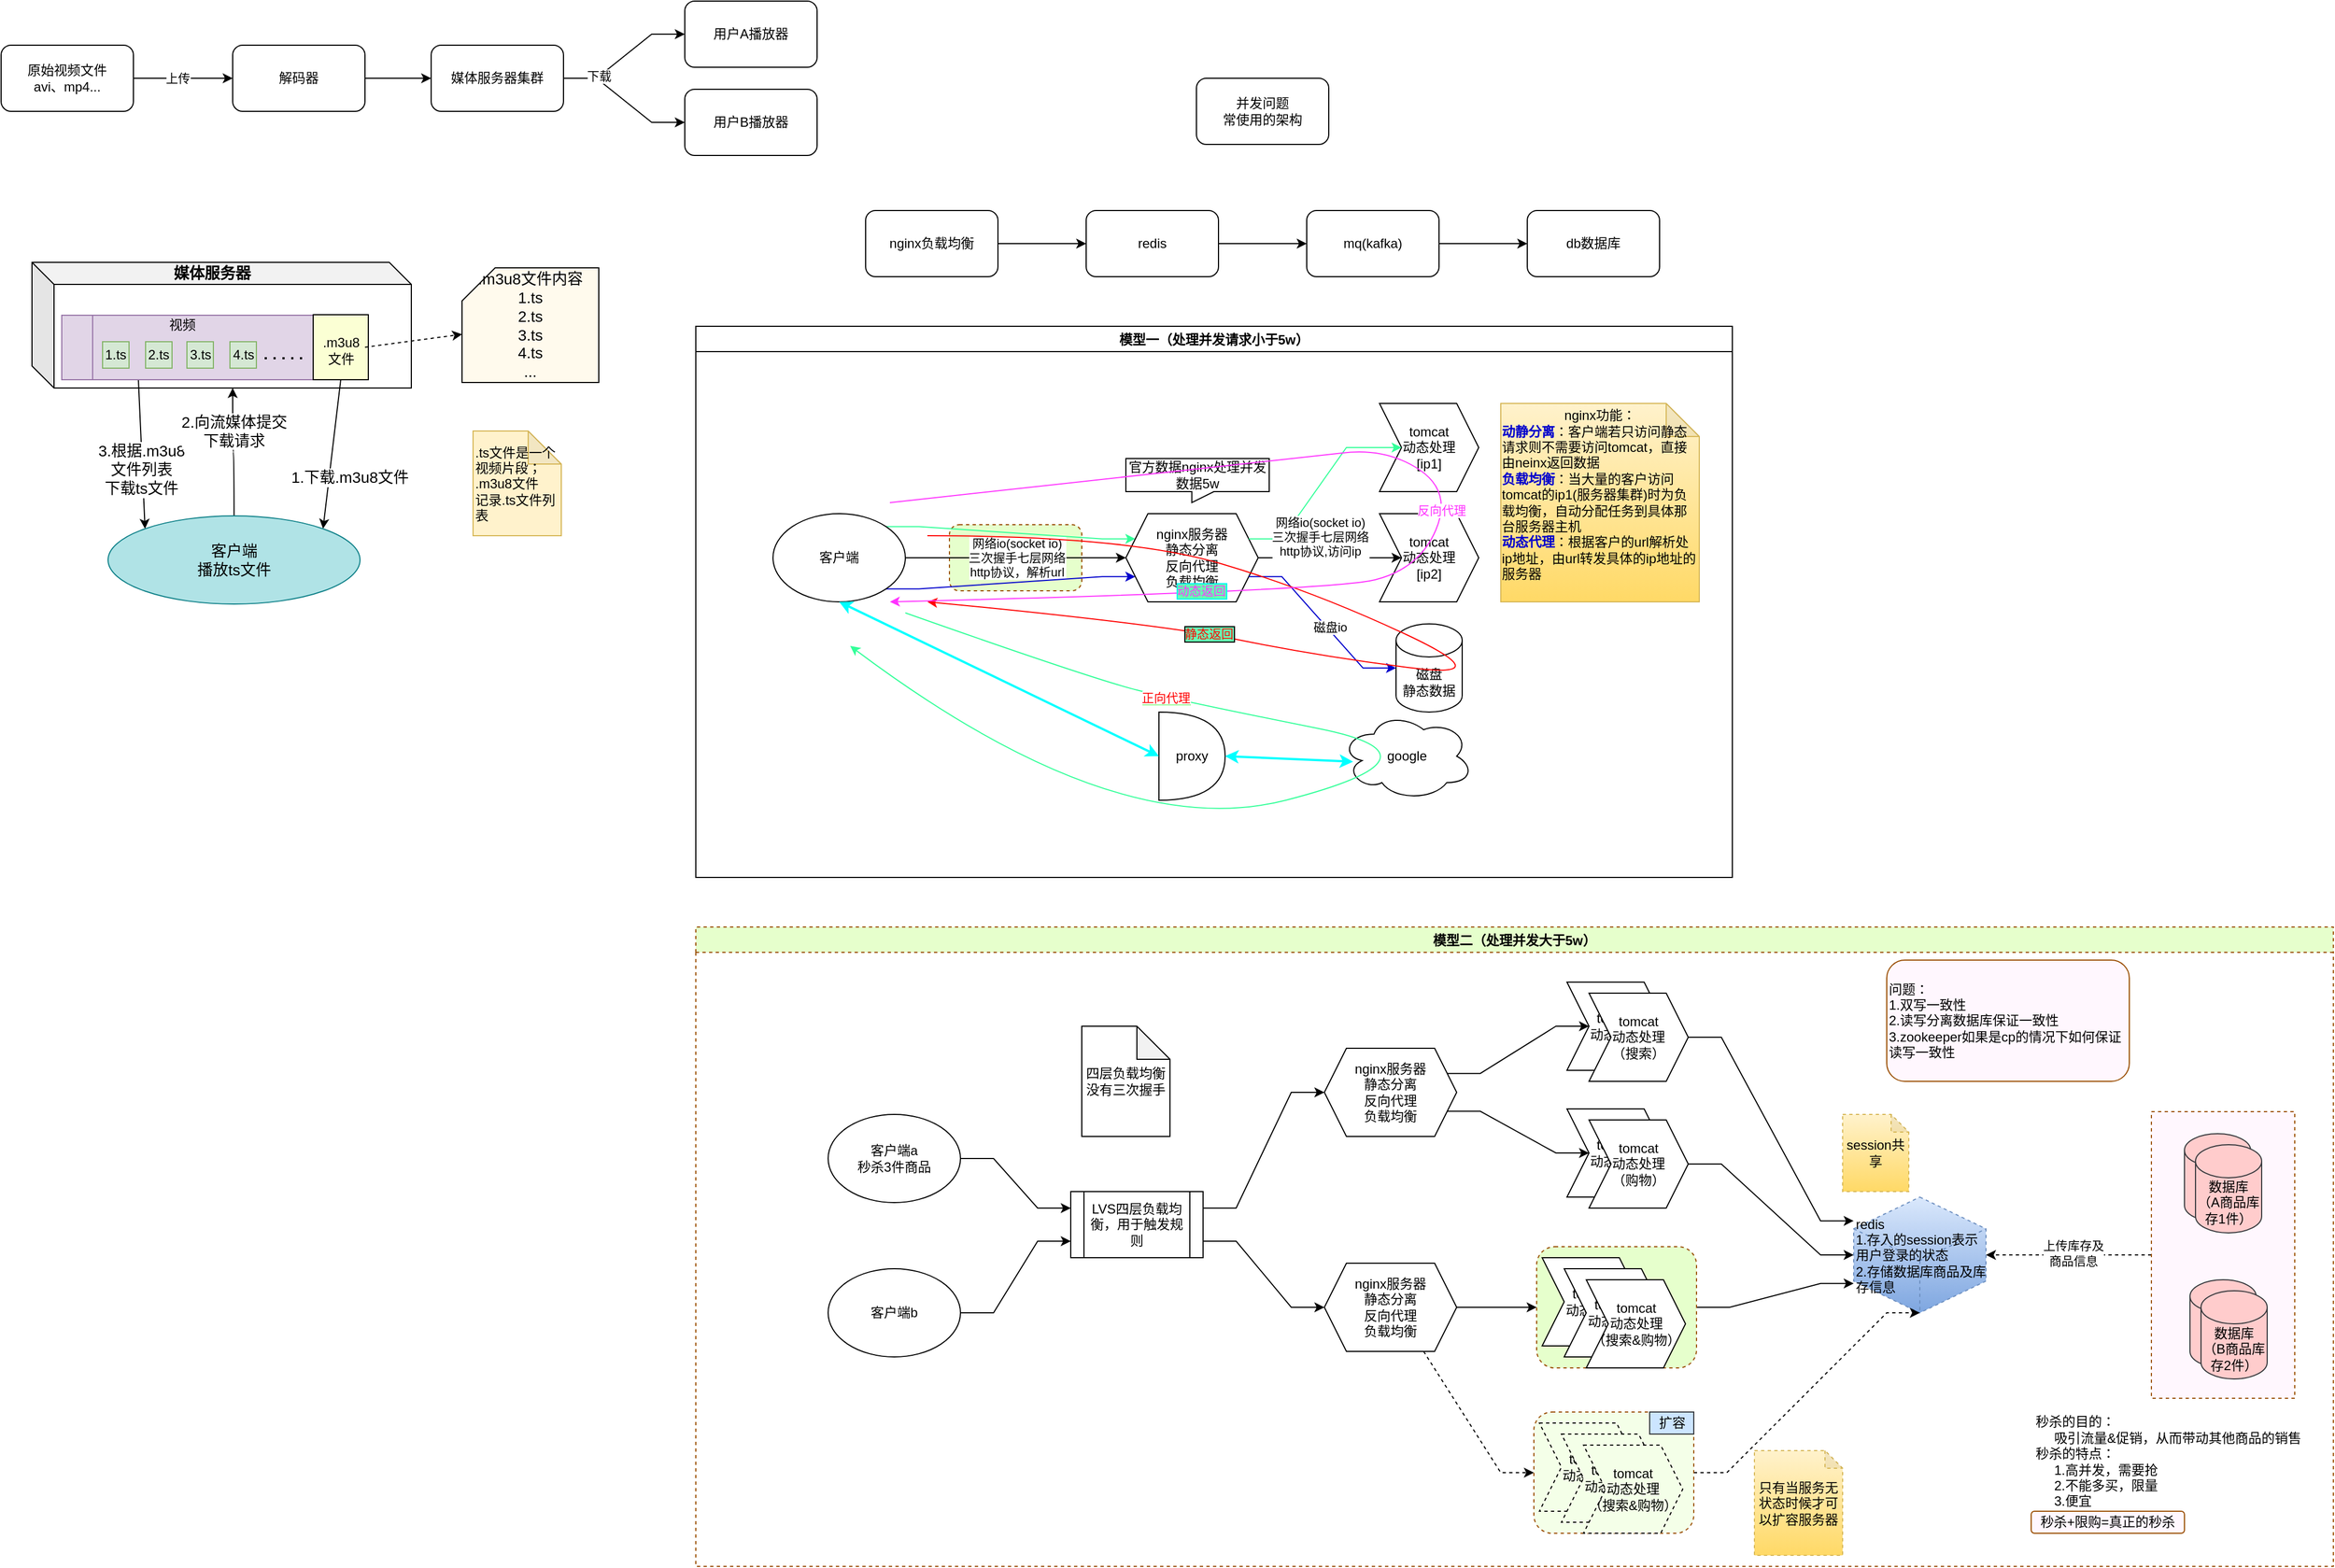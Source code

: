 <mxfile version="14.9.5" type="github">
  <diagram id="76rNVgISqCWRjO_PS396" name="第 1 页">
    <mxGraphModel dx="2187" dy="811" grid="0" gridSize="10" guides="1" tooltips="1" connect="1" arrows="1" fold="1" page="1" pageScale="1" pageWidth="827" pageHeight="1169" math="0" shadow="0">
      <root>
        <mxCell id="0" />
        <mxCell id="1" parent="0" />
        <mxCell id="jI8YVkaUWHWYVohM32WI-16" value="" style="shape=cube;whiteSpace=wrap;html=1;boundedLbl=1;backgroundOutline=1;darkOpacity=0.05;darkOpacity2=0.1;" vertex="1" parent="1">
          <mxGeometry x="-762" y="277" width="344" height="114" as="geometry" />
        </mxCell>
        <mxCell id="jI8YVkaUWHWYVohM32WI-37" style="rounded=0;orthogonalLoop=1;jettySize=auto;html=1;exitX=0.25;exitY=1;exitDx=0;exitDy=0;entryX=0;entryY=0;entryDx=0;entryDy=0;fontSize=14;" edge="1" parent="1" source="jI8YVkaUWHWYVohM32WI-17" target="jI8YVkaUWHWYVohM32WI-31">
          <mxGeometry relative="1" as="geometry" />
        </mxCell>
        <mxCell id="jI8YVkaUWHWYVohM32WI-40" value="3.根据.m3u8&lt;div&gt;文件列表&lt;/div&gt;&lt;div&gt;下载ts文件&lt;/div&gt;" style="edgeLabel;html=1;align=center;verticalAlign=middle;resizable=0;points=[];fontSize=14;" vertex="1" connectable="0" parent="jI8YVkaUWHWYVohM32WI-37">
          <mxGeometry x="-0.281" y="2" relative="1" as="geometry">
            <mxPoint x="-2" y="33" as="offset" />
          </mxGeometry>
        </mxCell>
        <mxCell id="jI8YVkaUWHWYVohM32WI-17" value="" style="shape=process;whiteSpace=wrap;html=1;backgroundOutline=1;fillColor=#e1d5e7;strokeColor=#9673a6;" vertex="1" parent="1">
          <mxGeometry x="-735" y="325" width="278" height="58.5" as="geometry" />
        </mxCell>
        <mxCell id="X4f5I5SqVCt4vAeTWYcf-83" value="模型二（处理并发大于5w）" style="swimlane;dashed=1;labelBackgroundColor=none;fontColor=#000000;strokeColor=#994C00;fillColor=#E6FFCC;" parent="1" vertex="1">
          <mxGeometry x="-160" y="880" width="1485" height="580" as="geometry">
            <mxRectangle x="-160" y="870" width="130" height="23" as="alternateBounds" />
          </mxGeometry>
        </mxCell>
        <mxCell id="X4f5I5SqVCt4vAeTWYcf-125" style="edgeStyle=entityRelationEdgeStyle;rounded=0;orthogonalLoop=1;jettySize=auto;html=1;exitX=0;exitY=0.5;exitDx=0;exitDy=0;entryX=1;entryY=0.5;entryDx=0;entryDy=0;entryPerimeter=0;dashed=1;labelBackgroundColor=none;fontColor=#000000;strokeColor=#000000;strokeWidth=1;" parent="X4f5I5SqVCt4vAeTWYcf-83" source="X4f5I5SqVCt4vAeTWYcf-123" target="X4f5I5SqVCt4vAeTWYcf-104" edge="1">
          <mxGeometry relative="1" as="geometry" />
        </mxCell>
        <mxCell id="X4f5I5SqVCt4vAeTWYcf-126" value="&lt;div&gt;上传库存及&lt;/div&gt;&lt;div&gt;商品信息&lt;/div&gt;" style="edgeLabel;html=1;align=center;verticalAlign=middle;resizable=0;points=[];fontColor=#000000;" parent="X4f5I5SqVCt4vAeTWYcf-125" vertex="1" connectable="0">
          <mxGeometry x="0.192" y="-1" relative="1" as="geometry">
            <mxPoint x="18" y="-1" as="offset" />
          </mxGeometry>
        </mxCell>
        <mxCell id="X4f5I5SqVCt4vAeTWYcf-123" value="" style="rounded=0;whiteSpace=wrap;html=1;dashed=1;labelBackgroundColor=none;fontColor=#000000;strokeColor=#994C00;fillColor=#FFF7FE;" parent="X4f5I5SqVCt4vAeTWYcf-83" vertex="1">
          <mxGeometry x="1320" y="167.5" width="130" height="260" as="geometry" />
        </mxCell>
        <mxCell id="X4f5I5SqVCt4vAeTWYcf-107" style="edgeStyle=entityRelationEdgeStyle;rounded=0;orthogonalLoop=1;jettySize=auto;html=1;exitX=1;exitY=0.5;exitDx=0;exitDy=0;entryX=0;entryY=0;entryDx=0;entryDy=78.393;entryPerimeter=0;labelBackgroundColor=none;fontColor=#000000;strokeColor=#000000;strokeWidth=1;" parent="X4f5I5SqVCt4vAeTWYcf-83" source="X4f5I5SqVCt4vAeTWYcf-101" target="X4f5I5SqVCt4vAeTWYcf-104" edge="1">
          <mxGeometry relative="1" as="geometry" />
        </mxCell>
        <mxCell id="X4f5I5SqVCt4vAeTWYcf-101" value="" style="rounded=1;whiteSpace=wrap;html=1;dashed=1;labelBackgroundColor=none;fontColor=#000000;strokeColor=#994C00;fillColor=#E6FFCC;" parent="X4f5I5SqVCt4vAeTWYcf-83" vertex="1">
          <mxGeometry x="762.5" y="290" width="145" height="110" as="geometry" />
        </mxCell>
        <mxCell id="X4f5I5SqVCt4vAeTWYcf-9" value="&lt;div&gt;客户端a&lt;br&gt;&lt;/div&gt;&lt;div&gt;秒杀3件商品&lt;br&gt;&lt;/div&gt;" style="ellipse;whiteSpace=wrap;html=1;" parent="X4f5I5SqVCt4vAeTWYcf-83" vertex="1">
          <mxGeometry x="120" y="170" width="120" height="80" as="geometry" />
        </mxCell>
        <mxCell id="X4f5I5SqVCt4vAeTWYcf-95" style="edgeStyle=entityRelationEdgeStyle;rounded=0;orthogonalLoop=1;jettySize=auto;html=1;exitX=1;exitY=0.75;exitDx=0;exitDy=0;entryX=0;entryY=0.5;entryDx=0;entryDy=0;labelBackgroundColor=none;fontColor=#000000;strokeColor=#000000;strokeWidth=1;" parent="X4f5I5SqVCt4vAeTWYcf-83" source="X4f5I5SqVCt4vAeTWYcf-11" target="X4f5I5SqVCt4vAeTWYcf-92" edge="1">
          <mxGeometry relative="1" as="geometry" />
        </mxCell>
        <mxCell id="X4f5I5SqVCt4vAeTWYcf-11" value="&lt;div&gt;nginx服务器&lt;br&gt;&lt;/div&gt;&lt;div&gt;静态分离&lt;/div&gt;&lt;div&gt;反向代理&lt;/div&gt;&lt;div&gt;负载均衡&lt;br&gt;&lt;/div&gt;" style="shape=hexagon;perimeter=hexagonPerimeter2;whiteSpace=wrap;html=1;fixedSize=1;" parent="X4f5I5SqVCt4vAeTWYcf-83" vertex="1">
          <mxGeometry x="570" y="110" width="120" height="80" as="geometry" />
        </mxCell>
        <mxCell id="X4f5I5SqVCt4vAeTWYcf-20" style="edgeStyle=entityRelationEdgeStyle;rounded=0;orthogonalLoop=1;jettySize=auto;html=1;exitX=1;exitY=0.25;exitDx=0;exitDy=0;entryX=0;entryY=0.5;entryDx=0;entryDy=0;" parent="X4f5I5SqVCt4vAeTWYcf-83" source="X4f5I5SqVCt4vAeTWYcf-13" target="X4f5I5SqVCt4vAeTWYcf-11" edge="1">
          <mxGeometry relative="1" as="geometry" />
        </mxCell>
        <mxCell id="X4f5I5SqVCt4vAeTWYcf-13" value="LVS四层负载均衡，用于触发规则" style="shape=process;whiteSpace=wrap;html=1;backgroundOutline=1;" parent="X4f5I5SqVCt4vAeTWYcf-83" vertex="1">
          <mxGeometry x="340" y="240" width="120" height="60" as="geometry" />
        </mxCell>
        <mxCell id="X4f5I5SqVCt4vAeTWYcf-18" style="edgeStyle=entityRelationEdgeStyle;rounded=0;orthogonalLoop=1;jettySize=auto;html=1;exitX=1;exitY=0.5;exitDx=0;exitDy=0;entryX=0;entryY=0.25;entryDx=0;entryDy=0;" parent="X4f5I5SqVCt4vAeTWYcf-83" source="X4f5I5SqVCt4vAeTWYcf-9" target="X4f5I5SqVCt4vAeTWYcf-13" edge="1">
          <mxGeometry relative="1" as="geometry" />
        </mxCell>
        <mxCell id="X4f5I5SqVCt4vAeTWYcf-103" value="" style="edgeStyle=entityRelationEdgeStyle;rounded=0;orthogonalLoop=1;jettySize=auto;html=1;labelBackgroundColor=none;fontColor=#000000;strokeColor=#000000;strokeWidth=1;entryX=0;entryY=0.5;entryDx=0;entryDy=0;" parent="X4f5I5SqVCt4vAeTWYcf-83" source="X4f5I5SqVCt4vAeTWYcf-15" target="X4f5I5SqVCt4vAeTWYcf-101" edge="1">
          <mxGeometry relative="1" as="geometry" />
        </mxCell>
        <mxCell id="X4f5I5SqVCt4vAeTWYcf-113" style="edgeStyle=entityRelationEdgeStyle;rounded=0;orthogonalLoop=1;jettySize=auto;html=1;exitX=0.5;exitY=1;exitDx=0;exitDy=0;entryX=0;entryY=0.5;entryDx=0;entryDy=0;labelBackgroundColor=none;fontColor=#000000;strokeColor=#000000;strokeWidth=1;dashed=1;" parent="X4f5I5SqVCt4vAeTWYcf-83" source="X4f5I5SqVCt4vAeTWYcf-15" target="X4f5I5SqVCt4vAeTWYcf-109" edge="1">
          <mxGeometry relative="1" as="geometry" />
        </mxCell>
        <mxCell id="X4f5I5SqVCt4vAeTWYcf-15" value="&lt;div&gt;nginx服务器&lt;br&gt;&lt;/div&gt;&lt;div&gt;静态分离&lt;/div&gt;&lt;div&gt;反向代理&lt;/div&gt;负载均衡" style="shape=hexagon;perimeter=hexagonPerimeter2;whiteSpace=wrap;html=1;fixedSize=1;" parent="X4f5I5SqVCt4vAeTWYcf-83" vertex="1">
          <mxGeometry x="570" y="305" width="120" height="80" as="geometry" />
        </mxCell>
        <mxCell id="X4f5I5SqVCt4vAeTWYcf-22" style="edgeStyle=entityRelationEdgeStyle;rounded=0;orthogonalLoop=1;jettySize=auto;html=1;exitX=1;exitY=0.75;exitDx=0;exitDy=0;entryX=0;entryY=0.5;entryDx=0;entryDy=0;" parent="X4f5I5SqVCt4vAeTWYcf-83" source="X4f5I5SqVCt4vAeTWYcf-13" target="X4f5I5SqVCt4vAeTWYcf-15" edge="1">
          <mxGeometry relative="1" as="geometry" />
        </mxCell>
        <mxCell id="X4f5I5SqVCt4vAeTWYcf-19" style="edgeStyle=entityRelationEdgeStyle;rounded=0;orthogonalLoop=1;jettySize=auto;html=1;exitX=1;exitY=0.5;exitDx=0;exitDy=0;entryX=0;entryY=0.75;entryDx=0;entryDy=0;" parent="X4f5I5SqVCt4vAeTWYcf-83" source="X4f5I5SqVCt4vAeTWYcf-16" target="X4f5I5SqVCt4vAeTWYcf-13" edge="1">
          <mxGeometry relative="1" as="geometry" />
        </mxCell>
        <mxCell id="X4f5I5SqVCt4vAeTWYcf-16" value="&lt;div&gt;客户端b&lt;/div&gt;" style="ellipse;whiteSpace=wrap;html=1;" parent="X4f5I5SqVCt4vAeTWYcf-83" vertex="1">
          <mxGeometry x="120" y="310" width="120" height="80" as="geometry" />
        </mxCell>
        <mxCell id="X4f5I5SqVCt4vAeTWYcf-23" value="四层负载均衡没有三次握手" style="shape=note;whiteSpace=wrap;html=1;backgroundOutline=1;darkOpacity=0.05;" parent="X4f5I5SqVCt4vAeTWYcf-83" vertex="1">
          <mxGeometry x="350" y="90" width="80" height="100" as="geometry" />
        </mxCell>
        <mxCell id="X4f5I5SqVCt4vAeTWYcf-24" value="&lt;div&gt;tomcat&lt;/div&gt;&lt;div&gt;动态处理&lt;/div&gt;" style="shape=step;perimeter=stepPerimeter;whiteSpace=wrap;html=1;fixedSize=1;" parent="X4f5I5SqVCt4vAeTWYcf-83" vertex="1">
          <mxGeometry x="790" y="50" width="90" height="80" as="geometry" />
        </mxCell>
        <mxCell id="X4f5I5SqVCt4vAeTWYcf-105" style="edgeStyle=entityRelationEdgeStyle;rounded=0;orthogonalLoop=1;jettySize=auto;html=1;exitX=1;exitY=0.5;exitDx=0;exitDy=0;entryX=0;entryY=0;entryDx=0;entryDy=21.607;entryPerimeter=0;labelBackgroundColor=none;fontColor=#000000;strokeColor=#000000;strokeWidth=1;" parent="X4f5I5SqVCt4vAeTWYcf-83" source="X4f5I5SqVCt4vAeTWYcf-84" target="X4f5I5SqVCt4vAeTWYcf-104" edge="1">
          <mxGeometry relative="1" as="geometry" />
        </mxCell>
        <mxCell id="X4f5I5SqVCt4vAeTWYcf-84" value="&lt;div&gt;tomcat&lt;/div&gt;&lt;div&gt;动态处理&lt;/div&gt;&lt;div&gt;（搜索）&lt;br&gt;&lt;/div&gt;" style="shape=step;perimeter=stepPerimeter;whiteSpace=wrap;html=1;fixedSize=1;" parent="X4f5I5SqVCt4vAeTWYcf-83" vertex="1">
          <mxGeometry x="810" y="60" width="90" height="80" as="geometry" />
        </mxCell>
        <mxCell id="X4f5I5SqVCt4vAeTWYcf-89" value="&lt;div&gt;tomcat&lt;/div&gt;&lt;div&gt;动态处理&lt;/div&gt;" style="shape=step;perimeter=stepPerimeter;whiteSpace=wrap;html=1;fixedSize=1;" parent="X4f5I5SqVCt4vAeTWYcf-83" vertex="1">
          <mxGeometry x="767.5" y="300" width="90" height="80" as="geometry" />
        </mxCell>
        <mxCell id="X4f5I5SqVCt4vAeTWYcf-90" value="&lt;div&gt;tomcat&lt;/div&gt;&lt;div&gt;动态处理&lt;/div&gt;" style="shape=step;perimeter=stepPerimeter;whiteSpace=wrap;html=1;fixedSize=1;" parent="X4f5I5SqVCt4vAeTWYcf-83" vertex="1">
          <mxGeometry x="787.5" y="310" width="90" height="80" as="geometry" />
        </mxCell>
        <mxCell id="X4f5I5SqVCt4vAeTWYcf-91" value="&lt;div&gt;tomcat&lt;/div&gt;&lt;div&gt;动态处理&lt;/div&gt;（搜索&amp;amp;购物）" style="shape=step;perimeter=stepPerimeter;whiteSpace=wrap;html=1;fixedSize=1;" parent="X4f5I5SqVCt4vAeTWYcf-83" vertex="1">
          <mxGeometry x="807.5" y="320" width="90" height="80" as="geometry" />
        </mxCell>
        <mxCell id="X4f5I5SqVCt4vAeTWYcf-92" value="&lt;div&gt;tomcat&lt;/div&gt;&lt;div&gt;动态处理&lt;/div&gt;" style="shape=step;perimeter=stepPerimeter;whiteSpace=wrap;html=1;fixedSize=1;" parent="X4f5I5SqVCt4vAeTWYcf-83" vertex="1">
          <mxGeometry x="790" y="165" width="90" height="80" as="geometry" />
        </mxCell>
        <mxCell id="X4f5I5SqVCt4vAeTWYcf-106" style="edgeStyle=entityRelationEdgeStyle;rounded=0;orthogonalLoop=1;jettySize=auto;html=1;exitX=1;exitY=0.5;exitDx=0;exitDy=0;entryX=0;entryY=0.5;entryDx=0;entryDy=0;entryPerimeter=0;labelBackgroundColor=none;fontColor=#000000;strokeColor=#000000;strokeWidth=1;" parent="X4f5I5SqVCt4vAeTWYcf-83" source="X4f5I5SqVCt4vAeTWYcf-93" target="X4f5I5SqVCt4vAeTWYcf-104" edge="1">
          <mxGeometry relative="1" as="geometry" />
        </mxCell>
        <mxCell id="X4f5I5SqVCt4vAeTWYcf-93" value="&lt;div&gt;tomcat&lt;/div&gt;&lt;div&gt;动态处理&lt;/div&gt;&lt;div&gt;（购物）&lt;br&gt;&lt;/div&gt;" style="shape=step;perimeter=stepPerimeter;whiteSpace=wrap;html=1;fixedSize=1;" parent="X4f5I5SqVCt4vAeTWYcf-83" vertex="1">
          <mxGeometry x="810" y="175" width="90" height="80" as="geometry" />
        </mxCell>
        <mxCell id="X4f5I5SqVCt4vAeTWYcf-94" style="edgeStyle=entityRelationEdgeStyle;rounded=0;orthogonalLoop=1;jettySize=auto;html=1;exitX=1;exitY=0.25;exitDx=0;exitDy=0;labelBackgroundColor=none;fontColor=#000000;strokeColor=#000000;strokeWidth=1;entryX=0;entryY=0.5;entryDx=0;entryDy=0;" parent="X4f5I5SqVCt4vAeTWYcf-83" source="X4f5I5SqVCt4vAeTWYcf-11" target="X4f5I5SqVCt4vAeTWYcf-24" edge="1">
          <mxGeometry relative="1" as="geometry">
            <mxPoint x="730" y="100" as="targetPoint" />
          </mxGeometry>
        </mxCell>
        <mxCell id="X4f5I5SqVCt4vAeTWYcf-104" value="&lt;div align=&quot;left&quot;&gt;redis&lt;/div&gt;&lt;div align=&quot;left&quot;&gt;1.存入的session表示用户登录的状态&lt;/div&gt;&lt;div align=&quot;left&quot;&gt;2.存储数据库商品及库存信息&lt;br&gt;&lt;/div&gt;" style="html=1;whiteSpace=wrap;shape=isoCube2;backgroundOutline=1;isoAngle=15;dashed=1;labelBackgroundColor=none;strokeColor=#6c8ebf;fillColor=#dae8fc;gradientColor=#7ea6e0;align=left;" parent="X4f5I5SqVCt4vAeTWYcf-83" vertex="1">
          <mxGeometry x="1050" y="245" width="120" height="105" as="geometry" />
        </mxCell>
        <mxCell id="X4f5I5SqVCt4vAeTWYcf-108" value="session共享" style="shape=note;whiteSpace=wrap;html=1;backgroundOutline=1;darkOpacity=0.05;dashed=1;labelBackgroundColor=none;strokeColor=#d6b656;fillColor=#fff2cc;gradientColor=#ffd966;size=16;" parent="X4f5I5SqVCt4vAeTWYcf-83" vertex="1">
          <mxGeometry x="1040" y="170" width="60" height="70" as="geometry" />
        </mxCell>
        <mxCell id="X4f5I5SqVCt4vAeTWYcf-114" style="edgeStyle=entityRelationEdgeStyle;rounded=0;orthogonalLoop=1;jettySize=auto;html=1;exitX=1;exitY=0.5;exitDx=0;exitDy=0;entryX=0.5;entryY=1;entryDx=0;entryDy=0;entryPerimeter=0;dashed=1;labelBackgroundColor=none;fontColor=#000000;strokeColor=#000000;strokeWidth=1;" parent="X4f5I5SqVCt4vAeTWYcf-83" source="X4f5I5SqVCt4vAeTWYcf-109" target="X4f5I5SqVCt4vAeTWYcf-104" edge="1">
          <mxGeometry relative="1" as="geometry" />
        </mxCell>
        <mxCell id="X4f5I5SqVCt4vAeTWYcf-109" value="" style="rounded=1;whiteSpace=wrap;html=1;dashed=1;labelBackgroundColor=none;fontColor=#000000;strokeColor=#994C00;fillColor=#F4FFE8;" parent="X4f5I5SqVCt4vAeTWYcf-83" vertex="1">
          <mxGeometry x="760" y="440" width="145" height="110" as="geometry" />
        </mxCell>
        <mxCell id="X4f5I5SqVCt4vAeTWYcf-110" value="&lt;div&gt;tomcat&lt;/div&gt;&lt;div&gt;动态处理&lt;/div&gt;" style="shape=step;perimeter=stepPerimeter;whiteSpace=wrap;html=1;fixedSize=1;dashed=1;fillColor=#F4FFE8;" parent="X4f5I5SqVCt4vAeTWYcf-83" vertex="1">
          <mxGeometry x="765" y="450" width="90" height="80" as="geometry" />
        </mxCell>
        <mxCell id="X4f5I5SqVCt4vAeTWYcf-111" value="&lt;div&gt;tomcat&lt;/div&gt;&lt;div&gt;动态处理&lt;/div&gt;" style="shape=step;perimeter=stepPerimeter;whiteSpace=wrap;html=1;fixedSize=1;dashed=1;fillColor=#F4FFE8;" parent="X4f5I5SqVCt4vAeTWYcf-83" vertex="1">
          <mxGeometry x="785" y="460" width="90" height="80" as="geometry" />
        </mxCell>
        <mxCell id="X4f5I5SqVCt4vAeTWYcf-112" value="&lt;div&gt;tomcat&lt;/div&gt;&lt;div&gt;动态处理&lt;/div&gt;（搜索&amp;amp;购物）" style="shape=step;perimeter=stepPerimeter;whiteSpace=wrap;html=1;fixedSize=1;dashed=1;fillColor=#F4FFE8;" parent="X4f5I5SqVCt4vAeTWYcf-83" vertex="1">
          <mxGeometry x="805" y="470" width="90" height="80" as="geometry" />
        </mxCell>
        <mxCell id="X4f5I5SqVCt4vAeTWYcf-115" value="只有当服务无状态时候才可以扩容服务器" style="shape=note;whiteSpace=wrap;html=1;backgroundOutline=1;darkOpacity=0.05;dashed=1;labelBackgroundColor=none;strokeColor=#d6b656;fillColor=#fff2cc;gradientColor=#ffd966;size=16;" parent="X4f5I5SqVCt4vAeTWYcf-83" vertex="1">
          <mxGeometry x="960" y="475" width="80" height="95" as="geometry" />
        </mxCell>
        <mxCell id="X4f5I5SqVCt4vAeTWYcf-116" value="扩容" style="text;html=1;align=center;verticalAlign=middle;resizable=0;points=[];autosize=1;strokeColor=#36393d;fillColor=#cce5ff;" parent="X4f5I5SqVCt4vAeTWYcf-83" vertex="1">
          <mxGeometry x="865" y="440" width="40" height="20" as="geometry" />
        </mxCell>
        <mxCell id="X4f5I5SqVCt4vAeTWYcf-117" value="" style="shape=cylinder3;whiteSpace=wrap;html=1;boundedLbl=1;backgroundOutline=1;size=15;labelBackgroundColor=none;strokeColor=#36393d;fillColor=#ffcccc;" parent="X4f5I5SqVCt4vAeTWYcf-83" vertex="1">
          <mxGeometry x="1350" y="187.5" width="60" height="80" as="geometry" />
        </mxCell>
        <mxCell id="X4f5I5SqVCt4vAeTWYcf-118" value="&lt;div&gt;数据库&lt;/div&gt;&lt;div&gt;（A商品库存1件）&lt;br&gt;&lt;/div&gt;" style="shape=cylinder3;whiteSpace=wrap;html=1;boundedLbl=1;backgroundOutline=1;size=15;labelBackgroundColor=none;strokeColor=#36393d;fillColor=#ffcccc;" parent="X4f5I5SqVCt4vAeTWYcf-83" vertex="1">
          <mxGeometry x="1360" y="197.5" width="60" height="80" as="geometry" />
        </mxCell>
        <mxCell id="X4f5I5SqVCt4vAeTWYcf-121" value="" style="shape=cylinder3;whiteSpace=wrap;html=1;boundedLbl=1;backgroundOutline=1;size=15;labelBackgroundColor=none;strokeColor=#36393d;fillColor=#ffcccc;" parent="X4f5I5SqVCt4vAeTWYcf-83" vertex="1">
          <mxGeometry x="1355" y="320" width="60" height="80" as="geometry" />
        </mxCell>
        <mxCell id="X4f5I5SqVCt4vAeTWYcf-122" value="&lt;div&gt;数据库&lt;/div&gt;&lt;div&gt;（B商品库存2件）&lt;/div&gt;" style="shape=cylinder3;whiteSpace=wrap;html=1;boundedLbl=1;backgroundOutline=1;size=15;labelBackgroundColor=none;strokeColor=#36393d;fillColor=#ffcccc;" parent="X4f5I5SqVCt4vAeTWYcf-83" vertex="1">
          <mxGeometry x="1365" y="330" width="60" height="80" as="geometry" />
        </mxCell>
        <mxCell id="X4f5I5SqVCt4vAeTWYcf-124" value="&lt;div align=&quot;left&quot;&gt;秒杀的目的：&lt;/div&gt;&lt;div align=&quot;left&quot;&gt;&amp;nbsp;&amp;nbsp;&amp;nbsp;&amp;nbsp; 吸引流量&amp;amp;促销，从而带动其他商品的销售&lt;/div&gt;&lt;div align=&quot;left&quot;&gt;秒杀的特点：&lt;/div&gt;&lt;div align=&quot;left&quot;&gt;&lt;span style=&quot;white-space: pre&quot;&gt;     &lt;/span&gt;1.高并发，需要抢&lt;/div&gt;&lt;div align=&quot;left&quot;&gt;&amp;nbsp;&amp;nbsp;&amp;nbsp;&amp;nbsp; 2.不能多买，限量&lt;/div&gt;&lt;div align=&quot;left&quot;&gt;&amp;nbsp;&amp;nbsp;&amp;nbsp;&amp;nbsp; 3.便宜&lt;br&gt;&lt;/div&gt;" style="text;html=1;align=center;verticalAlign=middle;resizable=0;points=[];autosize=1;strokeColor=none;fontColor=#000000;" parent="X4f5I5SqVCt4vAeTWYcf-83" vertex="1">
          <mxGeometry x="1210" y="440" width="250" height="90" as="geometry" />
        </mxCell>
        <mxCell id="X4f5I5SqVCt4vAeTWYcf-127" value="秒杀+限购=真正的秒杀" style="rounded=1;whiteSpace=wrap;html=1;labelBackgroundColor=none;fontColor=#000000;strokeColor=#994C00;fillColor=#FFF7FE;" parent="X4f5I5SqVCt4vAeTWYcf-83" vertex="1">
          <mxGeometry x="1211" y="530" width="139" height="20" as="geometry" />
        </mxCell>
        <mxCell id="X4f5I5SqVCt4vAeTWYcf-1" value="&lt;div&gt;并发问题&lt;/div&gt;&lt;div&gt;常使用的架构&lt;br&gt;&lt;/div&gt;" style="rounded=1;whiteSpace=wrap;html=1;" parent="1" vertex="1">
          <mxGeometry x="294" y="110" width="120" height="60" as="geometry" />
        </mxCell>
        <mxCell id="X4f5I5SqVCt4vAeTWYcf-4" value="" style="edgeStyle=orthogonalEdgeStyle;rounded=0;orthogonalLoop=1;jettySize=auto;html=1;" parent="1" source="X4f5I5SqVCt4vAeTWYcf-2" target="X4f5I5SqVCt4vAeTWYcf-3" edge="1">
          <mxGeometry relative="1" as="geometry" />
        </mxCell>
        <mxCell id="X4f5I5SqVCt4vAeTWYcf-2" value="nginx负载均衡" style="rounded=1;whiteSpace=wrap;html=1;" parent="1" vertex="1">
          <mxGeometry x="-6" y="230" width="120" height="60" as="geometry" />
        </mxCell>
        <mxCell id="X4f5I5SqVCt4vAeTWYcf-6" value="" style="edgeStyle=orthogonalEdgeStyle;rounded=0;orthogonalLoop=1;jettySize=auto;html=1;" parent="1" source="X4f5I5SqVCt4vAeTWYcf-3" target="X4f5I5SqVCt4vAeTWYcf-5" edge="1">
          <mxGeometry relative="1" as="geometry" />
        </mxCell>
        <mxCell id="X4f5I5SqVCt4vAeTWYcf-3" value="redis" style="rounded=1;whiteSpace=wrap;html=1;" parent="1" vertex="1">
          <mxGeometry x="194" y="230" width="120" height="60" as="geometry" />
        </mxCell>
        <mxCell id="X4f5I5SqVCt4vAeTWYcf-8" value="" style="edgeStyle=orthogonalEdgeStyle;rounded=0;orthogonalLoop=1;jettySize=auto;html=1;" parent="1" source="X4f5I5SqVCt4vAeTWYcf-5" target="X4f5I5SqVCt4vAeTWYcf-7" edge="1">
          <mxGeometry relative="1" as="geometry" />
        </mxCell>
        <mxCell id="X4f5I5SqVCt4vAeTWYcf-5" value="mq(kafka)" style="rounded=1;whiteSpace=wrap;html=1;" parent="1" vertex="1">
          <mxGeometry x="394" y="230" width="120" height="60" as="geometry" />
        </mxCell>
        <mxCell id="X4f5I5SqVCt4vAeTWYcf-7" value="db数据库" style="rounded=1;whiteSpace=wrap;html=1;" parent="1" vertex="1">
          <mxGeometry x="594" y="230" width="120" height="60" as="geometry" />
        </mxCell>
        <mxCell id="X4f5I5SqVCt4vAeTWYcf-28" value="模型一（处理并发请求小于5w）" style="swimlane;fillColor=none;" parent="1" vertex="1">
          <mxGeometry x="-160" y="335" width="940" height="500" as="geometry">
            <mxRectangle x="-546" y="770" width="70" height="23" as="alternateBounds" />
          </mxGeometry>
        </mxCell>
        <mxCell id="X4f5I5SqVCt4vAeTWYcf-71" value="" style="rounded=1;whiteSpace=wrap;html=1;labelBackgroundColor=#99FF99;fontColor=#000000;dashed=1;strokeColor=#994C00;fillColor=#E6FFCC;" parent="X4f5I5SqVCt4vAeTWYcf-28" vertex="1">
          <mxGeometry x="230" y="180" width="120" height="60" as="geometry" />
        </mxCell>
        <mxCell id="X4f5I5SqVCt4vAeTWYcf-36" style="edgeStyle=entityRelationEdgeStyle;rounded=0;orthogonalLoop=1;jettySize=auto;html=1;exitX=1;exitY=0.5;exitDx=0;exitDy=0;entryX=0;entryY=0.5;entryDx=0;entryDy=0;" parent="X4f5I5SqVCt4vAeTWYcf-28" source="X4f5I5SqVCt4vAeTWYcf-33" target="X4f5I5SqVCt4vAeTWYcf-34" edge="1">
          <mxGeometry relative="1" as="geometry" />
        </mxCell>
        <mxCell id="X4f5I5SqVCt4vAeTWYcf-43" value="&lt;div&gt;网络io(socket io)&lt;/div&gt;&lt;div&gt;三次握手七层网络&lt;/div&gt;&lt;div&gt;http协议，解析url&lt;/div&gt;" style="edgeLabel;html=1;align=center;verticalAlign=middle;resizable=0;points=[];labelBackgroundColor=#ffffff;" parent="X4f5I5SqVCt4vAeTWYcf-36" vertex="1" connectable="0">
          <mxGeometry x="-0.013" y="-1" relative="1" as="geometry">
            <mxPoint x="2" y="-1" as="offset" />
          </mxGeometry>
        </mxCell>
        <mxCell id="X4f5I5SqVCt4vAeTWYcf-69" style="edgeStyle=entityRelationEdgeStyle;rounded=0;orthogonalLoop=1;jettySize=auto;html=1;exitX=1;exitY=0;exitDx=0;exitDy=0;entryX=0;entryY=0.25;entryDx=0;entryDy=0;labelBackgroundColor=none;fontColor=#000000;strokeColor=#33FF99;strokeWidth=1;" parent="X4f5I5SqVCt4vAeTWYcf-28" source="X4f5I5SqVCt4vAeTWYcf-33" target="X4f5I5SqVCt4vAeTWYcf-34" edge="1">
          <mxGeometry relative="1" as="geometry" />
        </mxCell>
        <mxCell id="X4f5I5SqVCt4vAeTWYcf-70" style="edgeStyle=entityRelationEdgeStyle;rounded=0;orthogonalLoop=1;jettySize=auto;html=1;exitX=1;exitY=1;exitDx=0;exitDy=0;entryX=0;entryY=0.75;entryDx=0;entryDy=0;labelBackgroundColor=none;fontColor=#000000;strokeWidth=1;strokeColor=#0000CC;" parent="X4f5I5SqVCt4vAeTWYcf-28" source="X4f5I5SqVCt4vAeTWYcf-33" target="X4f5I5SqVCt4vAeTWYcf-34" edge="1">
          <mxGeometry relative="1" as="geometry" />
        </mxCell>
        <mxCell id="X4f5I5SqVCt4vAeTWYcf-33" value="&lt;div&gt;客户端&lt;/div&gt;" style="ellipse;whiteSpace=wrap;html=1;" parent="X4f5I5SqVCt4vAeTWYcf-28" vertex="1">
          <mxGeometry x="70" y="170" width="120" height="80" as="geometry" />
        </mxCell>
        <mxCell id="X4f5I5SqVCt4vAeTWYcf-68" style="edgeStyle=entityRelationEdgeStyle;rounded=0;orthogonalLoop=1;jettySize=auto;html=1;exitX=1;exitY=0.5;exitDx=0;exitDy=0;entryX=0;entryY=0.5;entryDx=0;entryDy=0;labelBackgroundColor=none;fontColor=#000000;strokeWidth=1;" parent="X4f5I5SqVCt4vAeTWYcf-28" source="X4f5I5SqVCt4vAeTWYcf-34" target="X4f5I5SqVCt4vAeTWYcf-67" edge="1">
          <mxGeometry relative="1" as="geometry" />
        </mxCell>
        <mxCell id="X4f5I5SqVCt4vAeTWYcf-34" value="&lt;div&gt;nginx服务器&lt;br&gt;&lt;/div&gt;&lt;div&gt;静态分离&lt;/div&gt;&lt;div&gt;反向代理&lt;/div&gt;负载均衡" style="shape=hexagon;perimeter=hexagonPerimeter2;whiteSpace=wrap;html=1;fixedSize=1;" parent="X4f5I5SqVCt4vAeTWYcf-28" vertex="1">
          <mxGeometry x="390" y="170" width="120" height="80" as="geometry" />
        </mxCell>
        <mxCell id="X4f5I5SqVCt4vAeTWYcf-35" value="&lt;div&gt;tomcat&lt;/div&gt;&lt;div&gt;动态处理&lt;/div&gt;&lt;div&gt;[ip1]&lt;br&gt;&lt;/div&gt;" style="shape=step;perimeter=stepPerimeter;whiteSpace=wrap;html=1;fixedSize=1;" parent="X4f5I5SqVCt4vAeTWYcf-28" vertex="1">
          <mxGeometry x="620" y="70" width="90" height="80" as="geometry" />
        </mxCell>
        <mxCell id="X4f5I5SqVCt4vAeTWYcf-38" value="&lt;div&gt;磁盘&lt;/div&gt;静态数据" style="shape=cylinder3;whiteSpace=wrap;html=1;boundedLbl=1;backgroundOutline=1;size=15;" parent="X4f5I5SqVCt4vAeTWYcf-28" vertex="1">
          <mxGeometry x="635" y="270" width="60" height="80" as="geometry" />
        </mxCell>
        <mxCell id="X4f5I5SqVCt4vAeTWYcf-39" style="edgeStyle=entityRelationEdgeStyle;rounded=0;orthogonalLoop=1;jettySize=auto;html=1;exitX=1;exitY=0.75;exitDx=0;exitDy=0;entryX=0;entryY=0.5;entryDx=0;entryDy=0;entryPerimeter=0;strokeColor=#0000CC;" parent="X4f5I5SqVCt4vAeTWYcf-28" source="X4f5I5SqVCt4vAeTWYcf-34" target="X4f5I5SqVCt4vAeTWYcf-38" edge="1">
          <mxGeometry relative="1" as="geometry" />
        </mxCell>
        <mxCell id="X4f5I5SqVCt4vAeTWYcf-40" value="磁盘io" style="edgeLabel;html=1;align=center;verticalAlign=middle;resizable=0;points=[];" parent="X4f5I5SqVCt4vAeTWYcf-39" vertex="1" connectable="0">
          <mxGeometry x="0.088" y="2" relative="1" as="geometry">
            <mxPoint as="offset" />
          </mxGeometry>
        </mxCell>
        <mxCell id="X4f5I5SqVCt4vAeTWYcf-46" value="官方数据nginx处理并发数据5w" style="shape=callout;whiteSpace=wrap;html=1;perimeter=calloutPerimeter;position2=0.46;size=10;position=0.46;" parent="X4f5I5SqVCt4vAeTWYcf-28" vertex="1">
          <mxGeometry x="390" y="120" width="130" height="40" as="geometry" />
        </mxCell>
        <mxCell id="X4f5I5SqVCt4vAeTWYcf-54" value="" style="curved=1;endArrow=classic;html=1;fontColor=#FF33FF;strokeColor=#FF0000;" parent="X4f5I5SqVCt4vAeTWYcf-28" edge="1">
          <mxGeometry width="50" height="50" relative="1" as="geometry">
            <mxPoint x="210" y="190" as="sourcePoint" />
            <mxPoint x="210" y="250" as="targetPoint" />
            <Array as="points">
              <mxPoint x="390" y="190" />
              <mxPoint x="560" y="240" />
              <mxPoint x="730" y="320" />
              <mxPoint x="570" y="300" />
              <mxPoint x="420" y="270" />
            </Array>
          </mxGeometry>
        </mxCell>
        <mxCell id="X4f5I5SqVCt4vAeTWYcf-56" value="&lt;font color=&quot;#FF0000&quot;&gt;静态返回&lt;/font&gt;" style="edgeLabel;html=1;align=center;verticalAlign=middle;resizable=0;points=[];fontColor=#FF33FF;labelBorderColor=#000000;labelBackgroundColor=#66FFB3;" parent="X4f5I5SqVCt4vAeTWYcf-54" vertex="1" connectable="0">
          <mxGeometry x="0.52" relative="1" as="geometry">
            <mxPoint as="offset" />
          </mxGeometry>
        </mxCell>
        <mxCell id="X4f5I5SqVCt4vAeTWYcf-57" value="&lt;span style=&quot;&quot;&gt;proxy&lt;/span&gt;" style="shape=or;whiteSpace=wrap;html=1;labelBackgroundColor=none;" parent="X4f5I5SqVCt4vAeTWYcf-28" vertex="1">
          <mxGeometry x="420" y="350" width="60" height="80" as="geometry" />
        </mxCell>
        <mxCell id="X4f5I5SqVCt4vAeTWYcf-58" value="google" style="ellipse;shape=cloud;whiteSpace=wrap;html=1;labelBackgroundColor=none;" parent="X4f5I5SqVCt4vAeTWYcf-28" vertex="1">
          <mxGeometry x="585" y="350" width="120" height="80" as="geometry" />
        </mxCell>
        <mxCell id="X4f5I5SqVCt4vAeTWYcf-62" value="" style="endArrow=classic;startArrow=classic;html=1;fontColor=#000000;strokeColor=#00FFFF;strokeWidth=2;entryX=0.092;entryY=0.563;entryDx=0;entryDy=0;entryPerimeter=0;exitX=1;exitY=0.5;exitDx=0;exitDy=0;exitPerimeter=0;" parent="X4f5I5SqVCt4vAeTWYcf-28" source="X4f5I5SqVCt4vAeTWYcf-57" target="X4f5I5SqVCt4vAeTWYcf-58" edge="1">
          <mxGeometry width="50" height="50" relative="1" as="geometry">
            <mxPoint x="490" y="390" as="sourcePoint" />
            <mxPoint x="610" y="394" as="targetPoint" />
          </mxGeometry>
        </mxCell>
        <mxCell id="X4f5I5SqVCt4vAeTWYcf-63" value="" style="endArrow=classic;startArrow=classic;html=1;fontColor=#000000;strokeColor=#00FFFF;strokeWidth=2;exitX=0.5;exitY=1;exitDx=0;exitDy=0;entryX=0;entryY=0.5;entryDx=0;entryDy=0;entryPerimeter=0;" parent="X4f5I5SqVCt4vAeTWYcf-28" source="X4f5I5SqVCt4vAeTWYcf-33" target="X4f5I5SqVCt4vAeTWYcf-57" edge="1">
          <mxGeometry width="50" height="50" relative="1" as="geometry">
            <mxPoint x="360" y="220" as="sourcePoint" />
            <mxPoint x="410" y="170" as="targetPoint" />
            <Array as="points" />
          </mxGeometry>
        </mxCell>
        <mxCell id="X4f5I5SqVCt4vAeTWYcf-64" value="" style="curved=1;endArrow=classic;html=1;strokeWidth=1;strokeColor=#33FF99;labelBackgroundColor=none;" parent="X4f5I5SqVCt4vAeTWYcf-28" edge="1">
          <mxGeometry width="50" height="50" relative="1" as="geometry">
            <mxPoint x="190" y="260" as="sourcePoint" />
            <mxPoint x="140" y="290" as="targetPoint" />
            <Array as="points">
              <mxPoint x="360" y="320" />
              <mxPoint x="440" y="340" />
              <mxPoint x="690" y="390" />
              <mxPoint x="380" y="470" />
            </Array>
          </mxGeometry>
        </mxCell>
        <mxCell id="X4f5I5SqVCt4vAeTWYcf-65" value="&lt;span style=&quot;background-color: rgb(255 , 255 , 255)&quot;&gt;正向代理&lt;/span&gt;" style="edgeLabel;html=1;align=center;verticalAlign=middle;resizable=0;points=[];fontColor=#FF0000;labelBackgroundColor=#99FF99;" parent="X4f5I5SqVCt4vAeTWYcf-64" vertex="1" connectable="0">
          <mxGeometry x="-0.564" relative="1" as="geometry">
            <mxPoint as="offset" />
          </mxGeometry>
        </mxCell>
        <mxCell id="X4f5I5SqVCt4vAeTWYcf-66" value="&lt;div&gt;&lt;span&gt;nginx功能：&lt;/span&gt;&lt;/div&gt;&lt;div align=&quot;left&quot;&gt;&lt;span&gt;&lt;font color=&quot;#0000CC&quot;&gt;&lt;b&gt;动静分离&lt;/b&gt;&lt;/font&gt;：客户端若只访问静态请求则不需要访问tomcat，直接由neinx返回数据&lt;br&gt;&lt;/span&gt;&lt;/div&gt;&lt;div align=&quot;left&quot;&gt;&lt;span&gt;&lt;font color=&quot;#0000CC&quot;&gt;&lt;b&gt;负载均衡&lt;/b&gt;&lt;/font&gt;：当大量的客户访问tomcat的ip1(服务器集群)时为负载均衡，自动分配任务到具体那台服务器主机&lt;/span&gt;&lt;/div&gt;&lt;div align=&quot;left&quot;&gt;&lt;span&gt;&lt;font color=&quot;#0000CC&quot;&gt;&lt;b&gt;动态代理&lt;/b&gt;&lt;/font&gt;：根据客户的url解析处ip地址，由url转发具体的ip地址的服务器&lt;br&gt;&lt;/span&gt;&lt;/div&gt;&lt;div&gt;&lt;span&gt;&lt;br&gt;&lt;/span&gt;&lt;/div&gt;" style="shape=note;whiteSpace=wrap;html=1;backgroundOutline=1;darkOpacity=0.05;labelBackgroundColor=none;fillColor=#fff2cc;strokeColor=#d6b656;gradientColor=#ffd966;" parent="X4f5I5SqVCt4vAeTWYcf-28" vertex="1">
          <mxGeometry x="730" y="70" width="180" height="180" as="geometry" />
        </mxCell>
        <mxCell id="X4f5I5SqVCt4vAeTWYcf-67" value="&lt;div&gt;tomcat&lt;/div&gt;&lt;div&gt;动态处理&lt;/div&gt;&lt;div&gt;[ip2]&lt;br&gt;&lt;/div&gt;" style="shape=step;perimeter=stepPerimeter;whiteSpace=wrap;html=1;fixedSize=1;" parent="X4f5I5SqVCt4vAeTWYcf-28" vertex="1">
          <mxGeometry x="620" y="170" width="90" height="80" as="geometry" />
        </mxCell>
        <mxCell id="X4f5I5SqVCt4vAeTWYcf-37" style="edgeStyle=entityRelationEdgeStyle;rounded=0;orthogonalLoop=1;jettySize=auto;html=1;exitX=1;exitY=0.25;exitDx=0;exitDy=0;strokeColor=#33FF99;" parent="X4f5I5SqVCt4vAeTWYcf-28" source="X4f5I5SqVCt4vAeTWYcf-34" target="X4f5I5SqVCt4vAeTWYcf-35" edge="1">
          <mxGeometry relative="1" as="geometry">
            <mxPoint x="501.429" y="191.427" as="sourcePoint" />
            <mxPoint x="640" y="108.57" as="targetPoint" />
          </mxGeometry>
        </mxCell>
        <mxCell id="X4f5I5SqVCt4vAeTWYcf-42" value="&lt;div&gt;网络io(socket io)&lt;/div&gt;&lt;div&gt;&lt;div&gt;三次握手七层网络&lt;/div&gt;&lt;div&gt;http协议,访问ip&lt;br&gt;&lt;/div&gt;&lt;/div&gt;" style="edgeLabel;html=1;align=center;verticalAlign=middle;resizable=0;points=[];" parent="X4f5I5SqVCt4vAeTWYcf-37" vertex="1" connectable="0">
          <mxGeometry x="0.129" relative="1" as="geometry">
            <mxPoint x="-8" y="57" as="offset" />
          </mxGeometry>
        </mxCell>
        <mxCell id="X4f5I5SqVCt4vAeTWYcf-49" value="" style="curved=1;endArrow=classic;html=1;strokeColor=#FF33FF;" parent="X4f5I5SqVCt4vAeTWYcf-28" edge="1">
          <mxGeometry width="50" height="50" relative="1" as="geometry">
            <mxPoint x="176" y="160" as="sourcePoint" />
            <mxPoint x="176" y="250" as="targetPoint" />
            <Array as="points">
              <mxPoint x="546" y="120" />
              <mxPoint x="626" y="110" />
              <mxPoint x="686" y="150" />
              <mxPoint x="656" y="220" />
              <mxPoint x="576" y="240" />
            </Array>
          </mxGeometry>
        </mxCell>
        <mxCell id="X4f5I5SqVCt4vAeTWYcf-52" value="反向代理" style="edgeLabel;html=1;align=center;verticalAlign=middle;resizable=0;points=[];fontColor=#FF33FF;" parent="X4f5I5SqVCt4vAeTWYcf-49" vertex="1" connectable="0">
          <mxGeometry x="0.819" y="-1" relative="1" as="geometry">
            <mxPoint x="402" y="-80" as="offset" />
          </mxGeometry>
        </mxCell>
        <mxCell id="X4f5I5SqVCt4vAeTWYcf-53" value="动态返回" style="edgeLabel;html=1;align=center;verticalAlign=middle;resizable=0;points=[];fontColor=#FF33FF;labelBorderColor=#00F5F5;labelBackgroundColor=#66FFB3;" parent="X4f5I5SqVCt4vAeTWYcf-49" vertex="1" connectable="0">
          <mxGeometry x="0.307" relative="1" as="geometry">
            <mxPoint x="-94" y="-1" as="offset" />
          </mxGeometry>
        </mxCell>
        <mxCell id="X4f5I5SqVCt4vAeTWYcf-128" value="&lt;div&gt;问题：&lt;/div&gt;&lt;div&gt;1.双写一致性&lt;/div&gt;&lt;div&gt;2.读写分离数据库保证一致性&lt;/div&gt;&lt;div&gt;3.zookeeper如果是cp的情况下如何保证读写一致性&lt;/div&gt;" style="rounded=1;whiteSpace=wrap;html=1;labelBackgroundColor=none;fontColor=#000000;strokeColor=#994C00;fillColor=#FFF7FE;align=left;" parent="1" vertex="1">
          <mxGeometry x="920" y="910" width="220" height="110" as="geometry" />
        </mxCell>
        <mxCell id="jI8YVkaUWHWYVohM32WI-3" value="" style="edgeStyle=orthogonalEdgeStyle;rounded=0;orthogonalLoop=1;jettySize=auto;html=1;" edge="1" parent="1" source="jI8YVkaUWHWYVohM32WI-1" target="jI8YVkaUWHWYVohM32WI-2">
          <mxGeometry relative="1" as="geometry" />
        </mxCell>
        <mxCell id="jI8YVkaUWHWYVohM32WI-7" value="&lt;div&gt;上传&lt;/div&gt;" style="edgeLabel;html=1;align=center;verticalAlign=middle;resizable=0;points=[];" vertex="1" connectable="0" parent="jI8YVkaUWHWYVohM32WI-3">
          <mxGeometry x="-0.353" y="1" relative="1" as="geometry">
            <mxPoint x="11" y="1" as="offset" />
          </mxGeometry>
        </mxCell>
        <mxCell id="jI8YVkaUWHWYVohM32WI-1" value="&lt;div&gt;原始视频文件&lt;/div&gt;&lt;div&gt;avi、mp4...&lt;span style=&quot;white-space: pre&quot;&gt;&lt;/span&gt;&lt;br&gt;&lt;/div&gt;" style="rounded=1;whiteSpace=wrap;html=1;" vertex="1" parent="1">
          <mxGeometry x="-790" y="80" width="120" height="60" as="geometry" />
        </mxCell>
        <mxCell id="jI8YVkaUWHWYVohM32WI-5" value="" style="edgeStyle=orthogonalEdgeStyle;rounded=0;orthogonalLoop=1;jettySize=auto;html=1;" edge="1" parent="1" source="jI8YVkaUWHWYVohM32WI-2" target="jI8YVkaUWHWYVohM32WI-4">
          <mxGeometry relative="1" as="geometry" />
        </mxCell>
        <mxCell id="jI8YVkaUWHWYVohM32WI-2" value="解码器" style="rounded=1;whiteSpace=wrap;html=1;" vertex="1" parent="1">
          <mxGeometry x="-580" y="80" width="120" height="60" as="geometry" />
        </mxCell>
        <mxCell id="jI8YVkaUWHWYVohM32WI-13" style="edgeStyle=entityRelationEdgeStyle;rounded=0;orthogonalLoop=1;jettySize=auto;html=1;exitX=1;exitY=0.5;exitDx=0;exitDy=0;entryX=0;entryY=0.5;entryDx=0;entryDy=0;" edge="1" parent="1" source="jI8YVkaUWHWYVohM32WI-4" target="jI8YVkaUWHWYVohM32WI-9">
          <mxGeometry relative="1" as="geometry" />
        </mxCell>
        <mxCell id="jI8YVkaUWHWYVohM32WI-14" style="edgeStyle=entityRelationEdgeStyle;rounded=0;orthogonalLoop=1;jettySize=auto;html=1;exitX=1;exitY=0.5;exitDx=0;exitDy=0;entryX=0;entryY=0.5;entryDx=0;entryDy=0;" edge="1" parent="1" source="jI8YVkaUWHWYVohM32WI-4" target="jI8YVkaUWHWYVohM32WI-12">
          <mxGeometry relative="1" as="geometry" />
        </mxCell>
        <mxCell id="jI8YVkaUWHWYVohM32WI-4" value="媒体服务器集群" style="rounded=1;whiteSpace=wrap;html=1;" vertex="1" parent="1">
          <mxGeometry x="-400" y="80" width="120" height="60" as="geometry" />
        </mxCell>
        <mxCell id="jI8YVkaUWHWYVohM32WI-8" value="下载" style="edgeLabel;html=1;align=center;verticalAlign=middle;resizable=0;points=[];" vertex="1" connectable="0" parent="1">
          <mxGeometry x="-250.002" y="110.0" as="geometry">
            <mxPoint x="2" y="-2" as="offset" />
          </mxGeometry>
        </mxCell>
        <mxCell id="jI8YVkaUWHWYVohM32WI-9" value="用户A播放器" style="rounded=1;whiteSpace=wrap;html=1;" vertex="1" parent="1">
          <mxGeometry x="-170" y="40" width="120" height="60" as="geometry" />
        </mxCell>
        <mxCell id="jI8YVkaUWHWYVohM32WI-12" value="用户B播放器" style="rounded=1;whiteSpace=wrap;html=1;" vertex="1" parent="1">
          <mxGeometry x="-170" y="120" width="120" height="60" as="geometry" />
        </mxCell>
        <mxCell id="jI8YVkaUWHWYVohM32WI-15" value="1.ts" style="whiteSpace=wrap;html=1;aspect=fixed;fillColor=#d5e8d4;strokeColor=#82b366;" vertex="1" parent="1">
          <mxGeometry x="-698" y="349" width="24" height="24" as="geometry" />
        </mxCell>
        <mxCell id="jI8YVkaUWHWYVohM32WI-18" value="2.ts" style="whiteSpace=wrap;html=1;aspect=fixed;fillColor=#d5e8d4;strokeColor=#82b366;" vertex="1" parent="1">
          <mxGeometry x="-659" y="349" width="24" height="24" as="geometry" />
        </mxCell>
        <mxCell id="jI8YVkaUWHWYVohM32WI-20" value="3.ts" style="whiteSpace=wrap;html=1;aspect=fixed;fillColor=#d5e8d4;strokeColor=#82b366;" vertex="1" parent="1">
          <mxGeometry x="-621.5" y="349" width="24" height="24" as="geometry" />
        </mxCell>
        <mxCell id="jI8YVkaUWHWYVohM32WI-21" value="4.ts" style="whiteSpace=wrap;html=1;aspect=fixed;fillColor=#d5e8d4;strokeColor=#82b366;" vertex="1" parent="1">
          <mxGeometry x="-582.5" y="349" width="24" height="24" as="geometry" />
        </mxCell>
        <mxCell id="jI8YVkaUWHWYVohM32WI-23" value="" style="endArrow=none;dashed=1;html=1;dashPattern=1 3;strokeWidth=2;" edge="1" parent="1">
          <mxGeometry width="50" height="50" relative="1" as="geometry">
            <mxPoint x="-551" y="364" as="sourcePoint" />
            <mxPoint x="-512" y="364" as="targetPoint" />
            <Array as="points">
              <mxPoint x="-531" y="364" />
            </Array>
          </mxGeometry>
        </mxCell>
        <mxCell id="jI8YVkaUWHWYVohM32WI-24" value="视频" style="text;html=1;align=center;verticalAlign=middle;resizable=0;points=[];autosize=1;strokeColor=none;" vertex="1" parent="1">
          <mxGeometry x="-643" y="325" width="34" height="18" as="geometry" />
        </mxCell>
        <mxCell id="jI8YVkaUWHWYVohM32WI-25" value="&lt;div&gt;.ts文件是一个视频片段；&lt;/div&gt;&lt;div&gt;&lt;div&gt;.m3u8文件&lt;/div&gt;记录.ts文件列表&lt;/div&gt;" style="shape=note;whiteSpace=wrap;html=1;backgroundOutline=1;darkOpacity=0.05;align=left;fillColor=#fff2cc;strokeColor=#d6b656;" vertex="1" parent="1">
          <mxGeometry x="-362" y="430" width="80" height="95" as="geometry" />
        </mxCell>
        <mxCell id="jI8YVkaUWHWYVohM32WI-28" value="媒体服务器" style="text;html=1;align=center;verticalAlign=middle;resizable=0;points=[];autosize=1;strokeColor=none;fontSize=14;fontStyle=1" vertex="1" parent="1">
          <mxGeometry x="-639" y="276" width="80" height="21" as="geometry" />
        </mxCell>
        <mxCell id="jI8YVkaUWHWYVohM32WI-32" style="rounded=0;orthogonalLoop=1;jettySize=auto;html=1;fontSize=14;entryX=1;entryY=0;entryDx=0;entryDy=0;exitX=0.5;exitY=1;exitDx=0;exitDy=0;" edge="1" parent="1" source="jI8YVkaUWHWYVohM32WI-29" target="jI8YVkaUWHWYVohM32WI-31">
          <mxGeometry relative="1" as="geometry" />
        </mxCell>
        <mxCell id="jI8YVkaUWHWYVohM32WI-35" value="1.下载.m3u8文件" style="edgeLabel;html=1;align=center;verticalAlign=middle;resizable=0;points=[];fontSize=14;" vertex="1" connectable="0" parent="jI8YVkaUWHWYVohM32WI-32">
          <mxGeometry x="-0.255" y="-3" relative="1" as="geometry">
            <mxPoint x="17" y="38" as="offset" />
          </mxGeometry>
        </mxCell>
        <mxCell id="jI8YVkaUWHWYVohM32WI-29" value="" style="rounded=0;whiteSpace=wrap;html=1;fontSize=14;fillColor=#FBFFD4;" vertex="1" parent="1">
          <mxGeometry x="-507" y="324.5" width="50" height="59" as="geometry" />
        </mxCell>
        <mxCell id="jI8YVkaUWHWYVohM32WI-42" style="edgeStyle=none;rounded=0;orthogonalLoop=1;jettySize=auto;html=1;fontSize=14;dashed=1;" edge="1" parent="1" source="jI8YVkaUWHWYVohM32WI-27" target="jI8YVkaUWHWYVohM32WI-30">
          <mxGeometry relative="1" as="geometry" />
        </mxCell>
        <mxCell id="jI8YVkaUWHWYVohM32WI-27" value="&lt;div&gt;.m3u8&lt;/div&gt;&lt;div&gt;文件&lt;/div&gt;" style="text;html=1;align=center;verticalAlign=middle;resizable=0;points=[];autosize=1;strokeColor=none;" vertex="1" parent="1">
          <mxGeometry x="-505" y="341" width="45" height="32" as="geometry" />
        </mxCell>
        <mxCell id="jI8YVkaUWHWYVohM32WI-30" value="&lt;div&gt;.m3u8文件内容&lt;/div&gt;&lt;div&gt;1.ts&lt;/div&gt;&lt;div&gt;2.ts&lt;/div&gt;&lt;div&gt;3.ts&lt;/div&gt;&lt;div&gt;4.ts&lt;/div&gt;&lt;div&gt;...&lt;br&gt;&lt;/div&gt;" style="shape=card;whiteSpace=wrap;html=1;fontSize=14;align=center;fillColor=#FFFAED;" vertex="1" parent="1">
          <mxGeometry x="-372" y="282" width="124" height="104" as="geometry" />
        </mxCell>
        <mxCell id="jI8YVkaUWHWYVohM32WI-34" style="edgeStyle=orthogonalEdgeStyle;curved=1;rounded=0;orthogonalLoop=1;jettySize=auto;html=1;fontSize=14;entryX=0;entryY=0;entryDx=182;entryDy=114;entryPerimeter=0;" edge="1" parent="1" source="jI8YVkaUWHWYVohM32WI-31" target="jI8YVkaUWHWYVohM32WI-16">
          <mxGeometry relative="1" as="geometry">
            <mxPoint x="-576" y="398" as="targetPoint" />
          </mxGeometry>
        </mxCell>
        <mxCell id="jI8YVkaUWHWYVohM32WI-38" value="&lt;div&gt;2.向流媒体提交&lt;/div&gt;&lt;div&gt;下载请求&lt;/div&gt;" style="edgeLabel;html=1;align=center;verticalAlign=middle;resizable=0;points=[];fontSize=14;" vertex="1" connectable="0" parent="jI8YVkaUWHWYVohM32WI-34">
          <mxGeometry x="0.426" relative="1" as="geometry">
            <mxPoint x="1" y="5" as="offset" />
          </mxGeometry>
        </mxCell>
        <mxCell id="jI8YVkaUWHWYVohM32WI-31" value="&lt;div&gt;客户端&lt;/div&gt;&lt;div&gt;播放ts文件&lt;br&gt;&lt;/div&gt;" style="ellipse;whiteSpace=wrap;html=1;fontSize=14;align=center;fillColor=#b0e3e6;strokeColor=#0e8088;" vertex="1" parent="1">
          <mxGeometry x="-693" y="507" width="228.5" height="80" as="geometry" />
        </mxCell>
      </root>
    </mxGraphModel>
  </diagram>
</mxfile>
